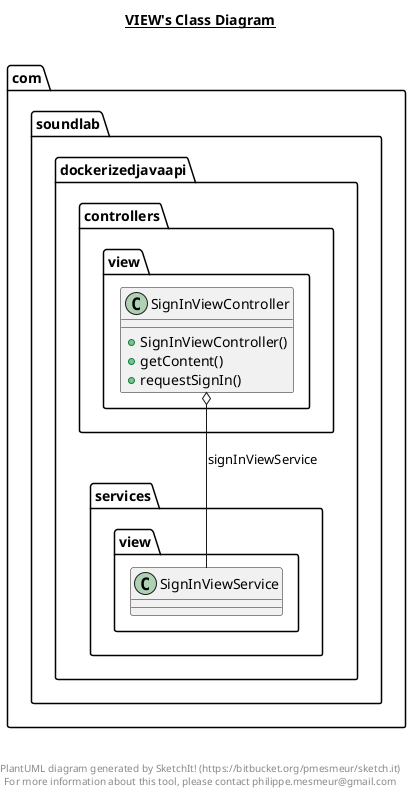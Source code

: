 @startuml

title __VIEW's Class Diagram__\n

  namespace com.soundlab.dockerizedjavaapi {
    namespace controllers.view {
      class com.soundlab.dockerizedjavaapi.controllers.view.SignInViewController {
          + SignInViewController()
          + getContent()
          + requestSignIn()
      }
    }
  }
  

  com.soundlab.dockerizedjavaapi.controllers.view.SignInViewController o-- com.soundlab.dockerizedjavaapi.services.view.SignInViewService : signInViewService


right footer


PlantUML diagram generated by SketchIt! (https://bitbucket.org/pmesmeur/sketch.it)
For more information about this tool, please contact philippe.mesmeur@gmail.com
endfooter

@enduml
